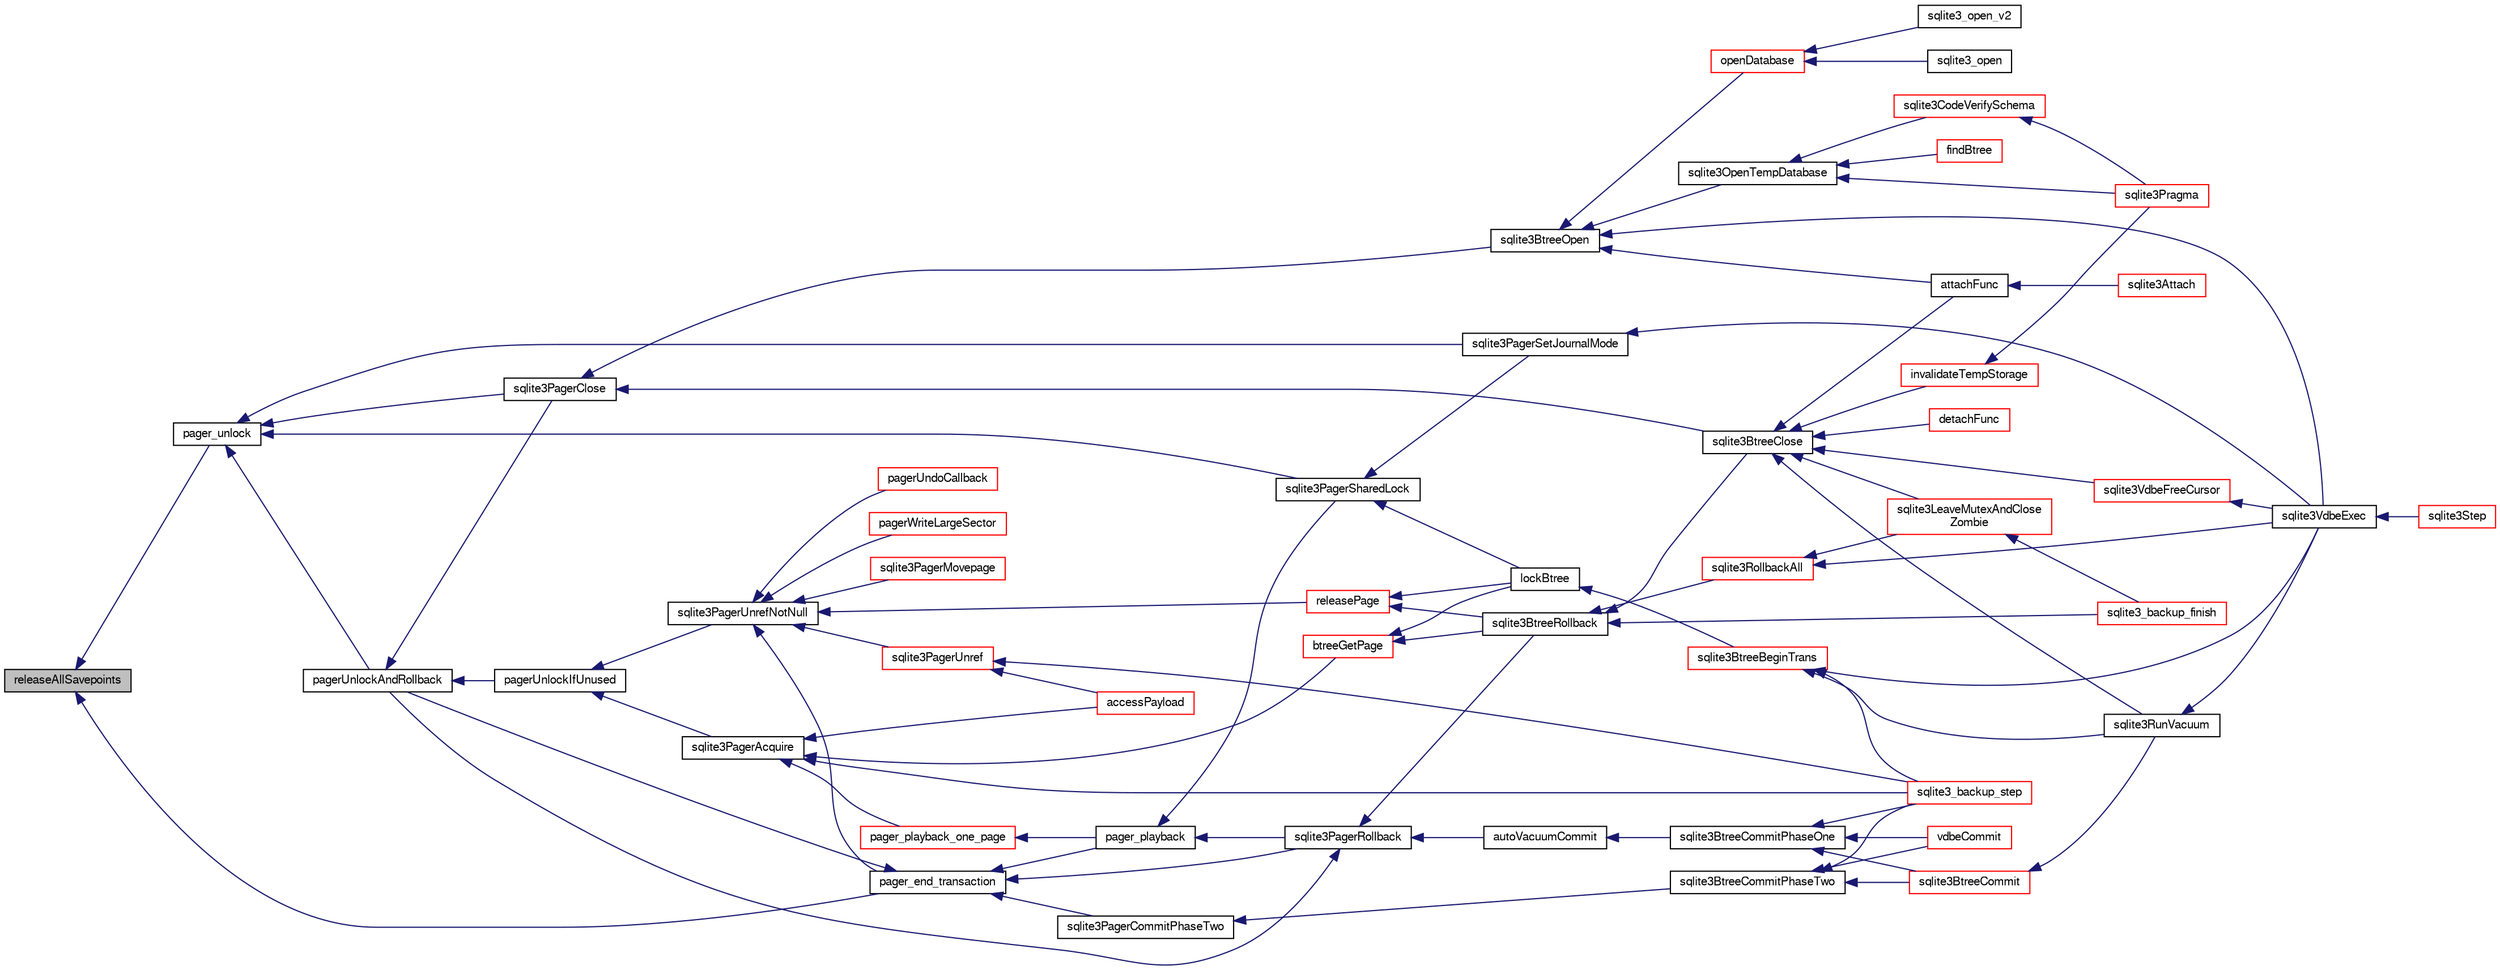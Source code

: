 digraph "releaseAllSavepoints"
{
  edge [fontname="FreeSans",fontsize="10",labelfontname="FreeSans",labelfontsize="10"];
  node [fontname="FreeSans",fontsize="10",shape=record];
  rankdir="LR";
  Node259970 [label="releaseAllSavepoints",height=0.2,width=0.4,color="black", fillcolor="grey75", style="filled", fontcolor="black"];
  Node259970 -> Node259971 [dir="back",color="midnightblue",fontsize="10",style="solid",fontname="FreeSans"];
  Node259971 [label="pager_unlock",height=0.2,width=0.4,color="black", fillcolor="white", style="filled",URL="$sqlite3_8c.html#a5b54bd09bd76fa68eb6310fbf9bbaf20"];
  Node259971 -> Node259972 [dir="back",color="midnightblue",fontsize="10",style="solid",fontname="FreeSans"];
  Node259972 [label="pagerUnlockAndRollback",height=0.2,width=0.4,color="black", fillcolor="white", style="filled",URL="$sqlite3_8c.html#a02d96b7bf62c3b13ba905d168914518c"];
  Node259972 -> Node259973 [dir="back",color="midnightblue",fontsize="10",style="solid",fontname="FreeSans"];
  Node259973 [label="sqlite3PagerClose",height=0.2,width=0.4,color="black", fillcolor="white", style="filled",URL="$sqlite3_8c.html#af94b1f96b60689fd09422cce2c85f53f"];
  Node259973 -> Node259974 [dir="back",color="midnightblue",fontsize="10",style="solid",fontname="FreeSans"];
  Node259974 [label="sqlite3BtreeOpen",height=0.2,width=0.4,color="black", fillcolor="white", style="filled",URL="$sqlite3_8c.html#a13dcb44dc34af6ce9d38de9c5aa975f9"];
  Node259974 -> Node259975 [dir="back",color="midnightblue",fontsize="10",style="solid",fontname="FreeSans"];
  Node259975 [label="sqlite3VdbeExec",height=0.2,width=0.4,color="black", fillcolor="white", style="filled",URL="$sqlite3_8c.html#a8ce40a614bdc56719c4d642b1e4dfb21"];
  Node259975 -> Node259976 [dir="back",color="midnightblue",fontsize="10",style="solid",fontname="FreeSans"];
  Node259976 [label="sqlite3Step",height=0.2,width=0.4,color="red", fillcolor="white", style="filled",URL="$sqlite3_8c.html#a3f2872e873e2758a4beedad1d5113554"];
  Node259974 -> Node260003 [dir="back",color="midnightblue",fontsize="10",style="solid",fontname="FreeSans"];
  Node260003 [label="attachFunc",height=0.2,width=0.4,color="black", fillcolor="white", style="filled",URL="$sqlite3_8c.html#a69cb751a7da501b9a0aa37e0d7c3eaf7"];
  Node260003 -> Node260004 [dir="back",color="midnightblue",fontsize="10",style="solid",fontname="FreeSans"];
  Node260004 [label="sqlite3Attach",height=0.2,width=0.4,color="red", fillcolor="white", style="filled",URL="$sqlite3_8c.html#ae0907fe0b43cc1b4c7e6a16213e8546f"];
  Node259974 -> Node260236 [dir="back",color="midnightblue",fontsize="10",style="solid",fontname="FreeSans"];
  Node260236 [label="sqlite3OpenTempDatabase",height=0.2,width=0.4,color="black", fillcolor="white", style="filled",URL="$sqlite3_8c.html#aaf3088380b731428b72d3b5777f93755"];
  Node260236 -> Node260180 [dir="back",color="midnightblue",fontsize="10",style="solid",fontname="FreeSans"];
  Node260180 [label="findBtree",height=0.2,width=0.4,color="red", fillcolor="white", style="filled",URL="$sqlite3_8c.html#ab4ee5743b77efd7f8832bf0b9315f973"];
  Node260236 -> Node260237 [dir="back",color="midnightblue",fontsize="10",style="solid",fontname="FreeSans"];
  Node260237 [label="sqlite3CodeVerifySchema",height=0.2,width=0.4,color="red", fillcolor="white", style="filled",URL="$sqlite3_8c.html#ad9d8708d96f8416ec59ebf41c57000f9"];
  Node260237 -> Node260053 [dir="back",color="midnightblue",fontsize="10",style="solid",fontname="FreeSans"];
  Node260053 [label="sqlite3Pragma",height=0.2,width=0.4,color="red", fillcolor="white", style="filled",URL="$sqlite3_8c.html#a111391370f58f8e6a6eca51fd34d62ed"];
  Node260236 -> Node260053 [dir="back",color="midnightblue",fontsize="10",style="solid",fontname="FreeSans"];
  Node259974 -> Node260210 [dir="back",color="midnightblue",fontsize="10",style="solid",fontname="FreeSans"];
  Node260210 [label="openDatabase",height=0.2,width=0.4,color="red", fillcolor="white", style="filled",URL="$sqlite3_8c.html#a6a9c3bc3a64234e863413f41db473758"];
  Node260210 -> Node260211 [dir="back",color="midnightblue",fontsize="10",style="solid",fontname="FreeSans"];
  Node260211 [label="sqlite3_open",height=0.2,width=0.4,color="black", fillcolor="white", style="filled",URL="$sqlite3_8h.html#a97ba966ed1acc38409786258268f5f71"];
  Node260210 -> Node260212 [dir="back",color="midnightblue",fontsize="10",style="solid",fontname="FreeSans"];
  Node260212 [label="sqlite3_open_v2",height=0.2,width=0.4,color="black", fillcolor="white", style="filled",URL="$sqlite3_8h.html#a140fe275b6975dc867cea50a65a217c4"];
  Node259973 -> Node260241 [dir="back",color="midnightblue",fontsize="10",style="solid",fontname="FreeSans"];
  Node260241 [label="sqlite3BtreeClose",height=0.2,width=0.4,color="black", fillcolor="white", style="filled",URL="$sqlite3_8c.html#a729b65009b66a99200496b09c124df01"];
  Node260241 -> Node260242 [dir="back",color="midnightblue",fontsize="10",style="solid",fontname="FreeSans"];
  Node260242 [label="sqlite3VdbeFreeCursor",height=0.2,width=0.4,color="red", fillcolor="white", style="filled",URL="$sqlite3_8c.html#a0f9084083e1d0639708934630f33d6ef"];
  Node260242 -> Node259975 [dir="back",color="midnightblue",fontsize="10",style="solid",fontname="FreeSans"];
  Node260241 -> Node260003 [dir="back",color="midnightblue",fontsize="10",style="solid",fontname="FreeSans"];
  Node260241 -> Node260190 [dir="back",color="midnightblue",fontsize="10",style="solid",fontname="FreeSans"];
  Node260190 [label="detachFunc",height=0.2,width=0.4,color="red", fillcolor="white", style="filled",URL="$sqlite3_8c.html#a2b3dd04cb87abd088926ab0082a60b77"];
  Node260241 -> Node260191 [dir="back",color="midnightblue",fontsize="10",style="solid",fontname="FreeSans"];
  Node260191 [label="invalidateTempStorage",height=0.2,width=0.4,color="red", fillcolor="white", style="filled",URL="$sqlite3_8c.html#a759777a1eb3c3e96a5af94932b39e69a"];
  Node260191 -> Node260053 [dir="back",color="midnightblue",fontsize="10",style="solid",fontname="FreeSans"];
  Node260241 -> Node260161 [dir="back",color="midnightblue",fontsize="10",style="solid",fontname="FreeSans"];
  Node260161 [label="sqlite3RunVacuum",height=0.2,width=0.4,color="black", fillcolor="white", style="filled",URL="$sqlite3_8c.html#a5e83ddc7b3e7e8e79ad5d1fc92de1d2f"];
  Node260161 -> Node259975 [dir="back",color="midnightblue",fontsize="10",style="solid",fontname="FreeSans"];
  Node260241 -> Node260204 [dir="back",color="midnightblue",fontsize="10",style="solid",fontname="FreeSans"];
  Node260204 [label="sqlite3LeaveMutexAndClose\lZombie",height=0.2,width=0.4,color="red", fillcolor="white", style="filled",URL="$sqlite3_8c.html#afe3a37c29dcb0fe9fc15fe07a3976f59"];
  Node260204 -> Node260205 [dir="back",color="midnightblue",fontsize="10",style="solid",fontname="FreeSans"];
  Node260205 [label="sqlite3_backup_finish",height=0.2,width=0.4,color="red", fillcolor="white", style="filled",URL="$sqlite3_8h.html#a176857dd58d99be53b6d7305533e0048"];
  Node259972 -> Node260246 [dir="back",color="midnightblue",fontsize="10",style="solid",fontname="FreeSans"];
  Node260246 [label="pagerUnlockIfUnused",height=0.2,width=0.4,color="black", fillcolor="white", style="filled",URL="$sqlite3_8c.html#abf547f4276efb6f10262f7fde1e4d065"];
  Node260246 -> Node260247 [dir="back",color="midnightblue",fontsize="10",style="solid",fontname="FreeSans"];
  Node260247 [label="sqlite3PagerAcquire",height=0.2,width=0.4,color="black", fillcolor="white", style="filled",URL="$sqlite3_8c.html#a22a53daafd2bd778cda390312651f994"];
  Node260247 -> Node260248 [dir="back",color="midnightblue",fontsize="10",style="solid",fontname="FreeSans"];
  Node260248 [label="pager_playback_one_page",height=0.2,width=0.4,color="red", fillcolor="white", style="filled",URL="$sqlite3_8c.html#adfca1dee9939482792fe2b4ed982d00e"];
  Node260248 -> Node260249 [dir="back",color="midnightblue",fontsize="10",style="solid",fontname="FreeSans"];
  Node260249 [label="pager_playback",height=0.2,width=0.4,color="black", fillcolor="white", style="filled",URL="$sqlite3_8c.html#a9d9a750a9fc76eb4b668c8a16b164a65"];
  Node260249 -> Node260250 [dir="back",color="midnightblue",fontsize="10",style="solid",fontname="FreeSans"];
  Node260250 [label="sqlite3PagerSharedLock",height=0.2,width=0.4,color="black", fillcolor="white", style="filled",URL="$sqlite3_8c.html#a58c197b629fb6eaacf96c7add57c70df"];
  Node260250 -> Node260251 [dir="back",color="midnightblue",fontsize="10",style="solid",fontname="FreeSans"];
  Node260251 [label="sqlite3PagerSetJournalMode",height=0.2,width=0.4,color="black", fillcolor="white", style="filled",URL="$sqlite3_8c.html#afb929a0a4553cda84de16180ddbd09f7"];
  Node260251 -> Node259975 [dir="back",color="midnightblue",fontsize="10",style="solid",fontname="FreeSans"];
  Node260250 -> Node260252 [dir="back",color="midnightblue",fontsize="10",style="solid",fontname="FreeSans"];
  Node260252 [label="lockBtree",height=0.2,width=0.4,color="black", fillcolor="white", style="filled",URL="$sqlite3_8c.html#a5b808194d3178be15705a420265cee9d"];
  Node260252 -> Node260253 [dir="back",color="midnightblue",fontsize="10",style="solid",fontname="FreeSans"];
  Node260253 [label="sqlite3BtreeBeginTrans",height=0.2,width=0.4,color="red", fillcolor="white", style="filled",URL="$sqlite3_8c.html#a52d6706df15c67c22aa7d0e290c16bf5"];
  Node260253 -> Node260188 [dir="back",color="midnightblue",fontsize="10",style="solid",fontname="FreeSans"];
  Node260188 [label="sqlite3_backup_step",height=0.2,width=0.4,color="red", fillcolor="white", style="filled",URL="$sqlite3_8h.html#a1699b75e98d082eebc465a9e64c35269"];
  Node260253 -> Node259975 [dir="back",color="midnightblue",fontsize="10",style="solid",fontname="FreeSans"];
  Node260253 -> Node260161 [dir="back",color="midnightblue",fontsize="10",style="solid",fontname="FreeSans"];
  Node260249 -> Node260255 [dir="back",color="midnightblue",fontsize="10",style="solid",fontname="FreeSans"];
  Node260255 [label="sqlite3PagerRollback",height=0.2,width=0.4,color="black", fillcolor="white", style="filled",URL="$sqlite3_8c.html#afdd2ecbb97b7a716892ff6bd10c7dfd0"];
  Node260255 -> Node259972 [dir="back",color="midnightblue",fontsize="10",style="solid",fontname="FreeSans"];
  Node260255 -> Node260256 [dir="back",color="midnightblue",fontsize="10",style="solid",fontname="FreeSans"];
  Node260256 [label="autoVacuumCommit",height=0.2,width=0.4,color="black", fillcolor="white", style="filled",URL="$sqlite3_8c.html#a809d22c6311135ae3048adf41febaef0"];
  Node260256 -> Node260257 [dir="back",color="midnightblue",fontsize="10",style="solid",fontname="FreeSans"];
  Node260257 [label="sqlite3BtreeCommitPhaseOne",height=0.2,width=0.4,color="black", fillcolor="white", style="filled",URL="$sqlite3_8c.html#ae266cba101e64ad99a166f237532e262"];
  Node260257 -> Node260258 [dir="back",color="midnightblue",fontsize="10",style="solid",fontname="FreeSans"];
  Node260258 [label="sqlite3BtreeCommit",height=0.2,width=0.4,color="red", fillcolor="white", style="filled",URL="$sqlite3_8c.html#a8e56ab314556935f9f73080147d26419"];
  Node260258 -> Node260161 [dir="back",color="midnightblue",fontsize="10",style="solid",fontname="FreeSans"];
  Node260257 -> Node260188 [dir="back",color="midnightblue",fontsize="10",style="solid",fontname="FreeSans"];
  Node260257 -> Node260259 [dir="back",color="midnightblue",fontsize="10",style="solid",fontname="FreeSans"];
  Node260259 [label="vdbeCommit",height=0.2,width=0.4,color="red", fillcolor="white", style="filled",URL="$sqlite3_8c.html#a5d7f1e0625451b987728f600cfe1b92d"];
  Node260255 -> Node260260 [dir="back",color="midnightblue",fontsize="10",style="solid",fontname="FreeSans"];
  Node260260 [label="sqlite3BtreeRollback",height=0.2,width=0.4,color="black", fillcolor="white", style="filled",URL="$sqlite3_8c.html#a317473acdafdd688385c8954f09de186"];
  Node260260 -> Node260241 [dir="back",color="midnightblue",fontsize="10",style="solid",fontname="FreeSans"];
  Node260260 -> Node260205 [dir="back",color="midnightblue",fontsize="10",style="solid",fontname="FreeSans"];
  Node260260 -> Node260193 [dir="back",color="midnightblue",fontsize="10",style="solid",fontname="FreeSans"];
  Node260193 [label="sqlite3RollbackAll",height=0.2,width=0.4,color="red", fillcolor="white", style="filled",URL="$sqlite3_8c.html#ad902dd388d73208539f557962e3fe6bb"];
  Node260193 -> Node259975 [dir="back",color="midnightblue",fontsize="10",style="solid",fontname="FreeSans"];
  Node260193 -> Node260204 [dir="back",color="midnightblue",fontsize="10",style="solid",fontname="FreeSans"];
  Node260247 -> Node260265 [dir="back",color="midnightblue",fontsize="10",style="solid",fontname="FreeSans"];
  Node260265 [label="btreeGetPage",height=0.2,width=0.4,color="red", fillcolor="white", style="filled",URL="$sqlite3_8c.html#ac59679e30ceb0190614fbd19a7feb6de"];
  Node260265 -> Node260252 [dir="back",color="midnightblue",fontsize="10",style="solid",fontname="FreeSans"];
  Node260265 -> Node260260 [dir="back",color="midnightblue",fontsize="10",style="solid",fontname="FreeSans"];
  Node260247 -> Node260301 [dir="back",color="midnightblue",fontsize="10",style="solid",fontname="FreeSans"];
  Node260301 [label="accessPayload",height=0.2,width=0.4,color="red", fillcolor="white", style="filled",URL="$sqlite3_8c.html#acf70e6d3cb6afd54d677b3dffb6959d2"];
  Node260247 -> Node260188 [dir="back",color="midnightblue",fontsize="10",style="solid",fontname="FreeSans"];
  Node260246 -> Node260320 [dir="back",color="midnightblue",fontsize="10",style="solid",fontname="FreeSans"];
  Node260320 [label="sqlite3PagerUnrefNotNull",height=0.2,width=0.4,color="black", fillcolor="white", style="filled",URL="$sqlite3_8c.html#a4b314f96f09f5c68c94672e420e31ab9"];
  Node260320 -> Node260321 [dir="back",color="midnightblue",fontsize="10",style="solid",fontname="FreeSans"];
  Node260321 [label="pager_end_transaction",height=0.2,width=0.4,color="black", fillcolor="white", style="filled",URL="$sqlite3_8c.html#a0814e2cfab386b1e3ba74528870339fe"];
  Node260321 -> Node259972 [dir="back",color="midnightblue",fontsize="10",style="solid",fontname="FreeSans"];
  Node260321 -> Node260249 [dir="back",color="midnightblue",fontsize="10",style="solid",fontname="FreeSans"];
  Node260321 -> Node260322 [dir="back",color="midnightblue",fontsize="10",style="solid",fontname="FreeSans"];
  Node260322 [label="sqlite3PagerCommitPhaseTwo",height=0.2,width=0.4,color="black", fillcolor="white", style="filled",URL="$sqlite3_8c.html#a18af1df44bbc3ae598f0559f6fc5861e"];
  Node260322 -> Node260323 [dir="back",color="midnightblue",fontsize="10",style="solid",fontname="FreeSans"];
  Node260323 [label="sqlite3BtreeCommitPhaseTwo",height=0.2,width=0.4,color="black", fillcolor="white", style="filled",URL="$sqlite3_8c.html#a84764f43cb4ca50bcac1fc674e8d6dd9"];
  Node260323 -> Node260258 [dir="back",color="midnightblue",fontsize="10",style="solid",fontname="FreeSans"];
  Node260323 -> Node260188 [dir="back",color="midnightblue",fontsize="10",style="solid",fontname="FreeSans"];
  Node260323 -> Node260259 [dir="back",color="midnightblue",fontsize="10",style="solid",fontname="FreeSans"];
  Node260321 -> Node260255 [dir="back",color="midnightblue",fontsize="10",style="solid",fontname="FreeSans"];
  Node260320 -> Node260324 [dir="back",color="midnightblue",fontsize="10",style="solid",fontname="FreeSans"];
  Node260324 [label="pagerUndoCallback",height=0.2,width=0.4,color="red", fillcolor="white", style="filled",URL="$sqlite3_8c.html#aca578b7eaed97dbbc2219eb67e1de24f"];
  Node260320 -> Node260326 [dir="back",color="midnightblue",fontsize="10",style="solid",fontname="FreeSans"];
  Node260326 [label="sqlite3PagerUnref",height=0.2,width=0.4,color="red", fillcolor="white", style="filled",URL="$sqlite3_8c.html#aa9d040b7f24a8a5d99bf96863b52cd15"];
  Node260326 -> Node260301 [dir="back",color="midnightblue",fontsize="10",style="solid",fontname="FreeSans"];
  Node260326 -> Node260188 [dir="back",color="midnightblue",fontsize="10",style="solid",fontname="FreeSans"];
  Node260320 -> Node260343 [dir="back",color="midnightblue",fontsize="10",style="solid",fontname="FreeSans"];
  Node260343 [label="pagerWriteLargeSector",height=0.2,width=0.4,color="red", fillcolor="white", style="filled",URL="$sqlite3_8c.html#a06334f0cc1c2dc95ffe29c2359928b92"];
  Node260320 -> Node260345 [dir="back",color="midnightblue",fontsize="10",style="solid",fontname="FreeSans"];
  Node260345 [label="sqlite3PagerMovepage",height=0.2,width=0.4,color="red", fillcolor="white", style="filled",URL="$sqlite3_8c.html#a8cdedc7a185709301f12c4d7b305aa1e"];
  Node260320 -> Node260350 [dir="back",color="midnightblue",fontsize="10",style="solid",fontname="FreeSans"];
  Node260350 [label="releasePage",height=0.2,width=0.4,color="red", fillcolor="white", style="filled",URL="$sqlite3_8c.html#a92c6fb14f9bcf117440c35116c26d6c4"];
  Node260350 -> Node260252 [dir="back",color="midnightblue",fontsize="10",style="solid",fontname="FreeSans"];
  Node260350 -> Node260260 [dir="back",color="midnightblue",fontsize="10",style="solid",fontname="FreeSans"];
  Node259971 -> Node259973 [dir="back",color="midnightblue",fontsize="10",style="solid",fontname="FreeSans"];
  Node259971 -> Node260250 [dir="back",color="midnightblue",fontsize="10",style="solid",fontname="FreeSans"];
  Node259971 -> Node260251 [dir="back",color="midnightblue",fontsize="10",style="solid",fontname="FreeSans"];
  Node259970 -> Node260321 [dir="back",color="midnightblue",fontsize="10",style="solid",fontname="FreeSans"];
}
